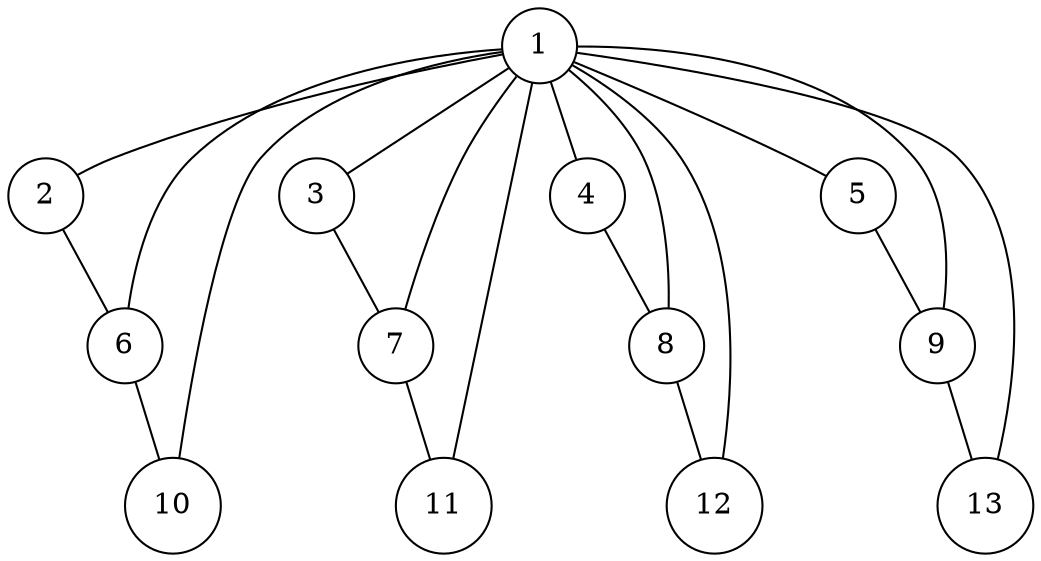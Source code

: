 graph G {
  node [shape="circle"]
  2--6--10
  3--7--11
  4--8--12
  5--9--13
  1--2
  1--3
  1--4
  1--5
  1--6
  1--7
  1--8
  1--9
  1--10
  1--11
  1--12
  1--13
} 

